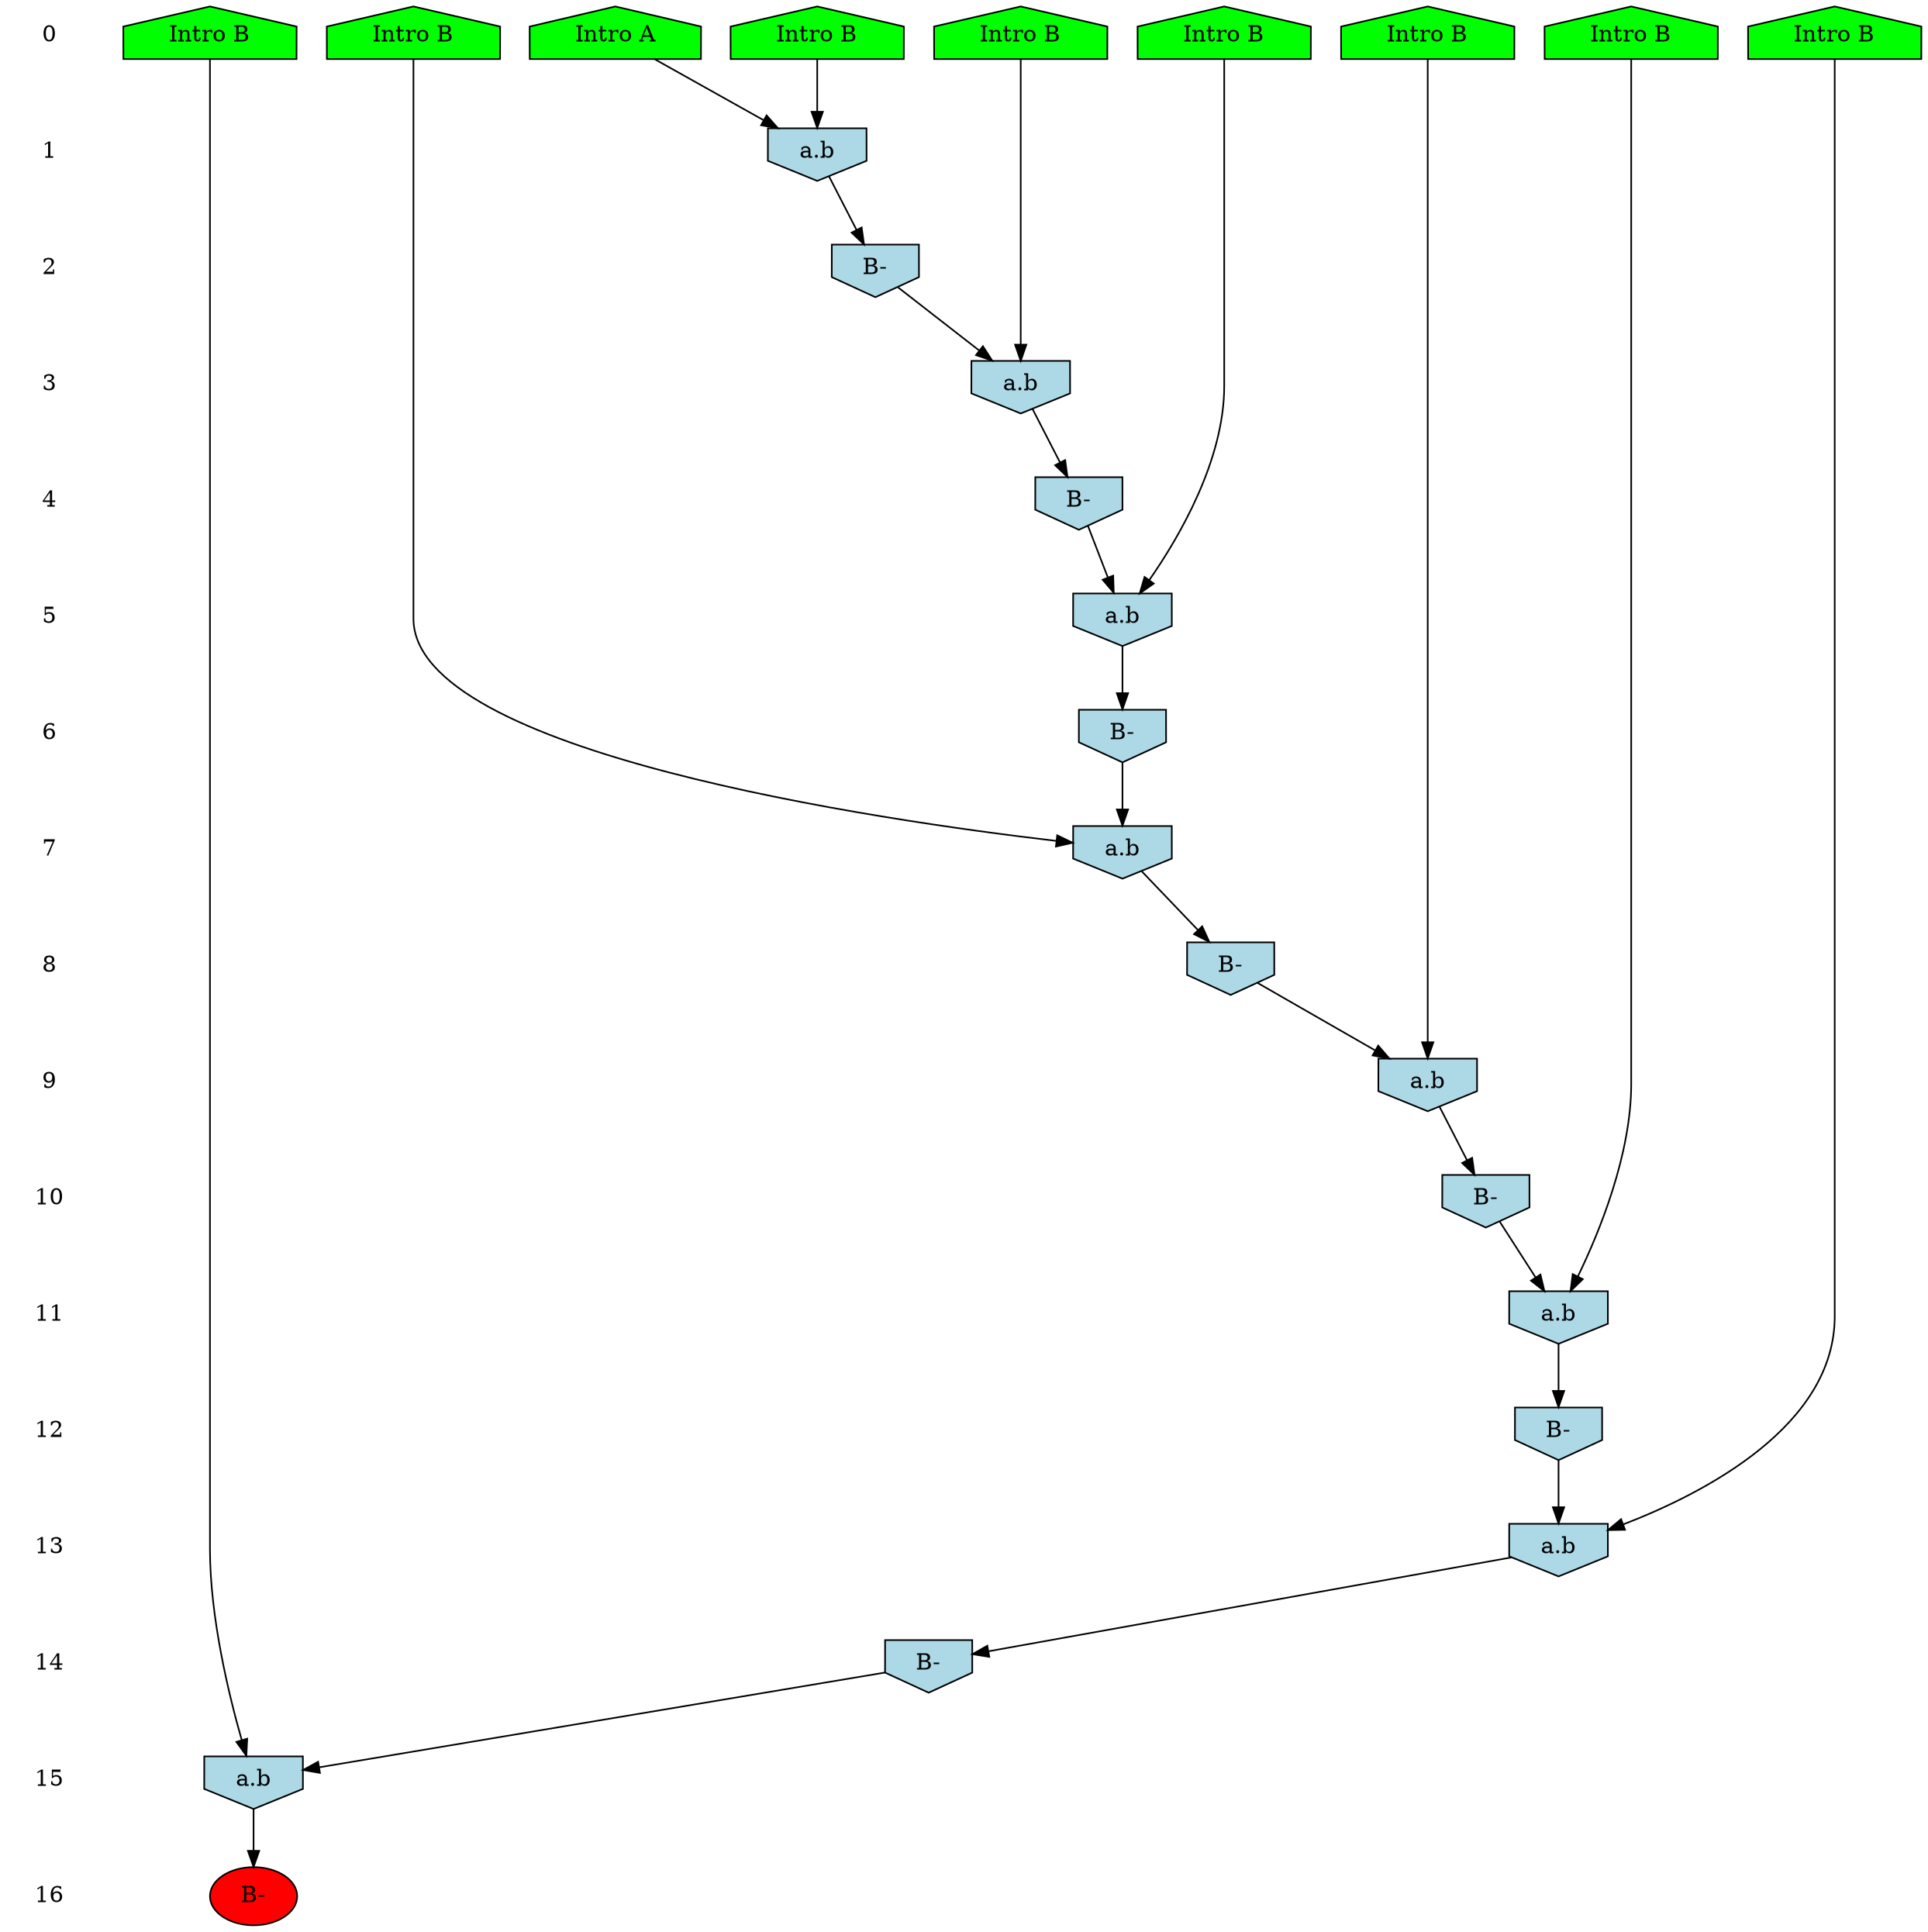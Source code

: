 /* Compression of 1 causal flows obtained in average at 1.078027E+01 t.u */
/* Compressed causal flows were: [8] */
digraph G{
 ranksep=.5 ; 
{ rank = same ; "0" [shape=plaintext] ; node_1 [label ="Intro B", shape=house, style=filled, fillcolor=green] ;
node_2 [label ="Intro B", shape=house, style=filled, fillcolor=green] ;
node_3 [label ="Intro B", shape=house, style=filled, fillcolor=green] ;
node_4 [label ="Intro B", shape=house, style=filled, fillcolor=green] ;
node_5 [label ="Intro B", shape=house, style=filled, fillcolor=green] ;
node_6 [label ="Intro B", shape=house, style=filled, fillcolor=green] ;
node_7 [label ="Intro B", shape=house, style=filled, fillcolor=green] ;
node_8 [label ="Intro B", shape=house, style=filled, fillcolor=green] ;
node_9 [label ="Intro A", shape=house, style=filled, fillcolor=green] ;
}
{ rank = same ; "1" [shape=plaintext] ; node_10 [label="a.b", shape=invhouse, style=filled, fillcolor = lightblue] ;
}
{ rank = same ; "2" [shape=plaintext] ; node_11 [label="B-", shape=invhouse, style=filled, fillcolor = lightblue] ;
}
{ rank = same ; "3" [shape=plaintext] ; node_12 [label="a.b", shape=invhouse, style=filled, fillcolor = lightblue] ;
}
{ rank = same ; "4" [shape=plaintext] ; node_13 [label="B-", shape=invhouse, style=filled, fillcolor = lightblue] ;
}
{ rank = same ; "5" [shape=plaintext] ; node_14 [label="a.b", shape=invhouse, style=filled, fillcolor = lightblue] ;
}
{ rank = same ; "6" [shape=plaintext] ; node_15 [label="B-", shape=invhouse, style=filled, fillcolor = lightblue] ;
}
{ rank = same ; "7" [shape=plaintext] ; node_16 [label="a.b", shape=invhouse, style=filled, fillcolor = lightblue] ;
}
{ rank = same ; "8" [shape=plaintext] ; node_17 [label="B-", shape=invhouse, style=filled, fillcolor = lightblue] ;
}
{ rank = same ; "9" [shape=plaintext] ; node_18 [label="a.b", shape=invhouse, style=filled, fillcolor = lightblue] ;
}
{ rank = same ; "10" [shape=plaintext] ; node_19 [label="B-", shape=invhouse, style=filled, fillcolor = lightblue] ;
}
{ rank = same ; "11" [shape=plaintext] ; node_20 [label="a.b", shape=invhouse, style=filled, fillcolor = lightblue] ;
}
{ rank = same ; "12" [shape=plaintext] ; node_21 [label="B-", shape=invhouse, style=filled, fillcolor = lightblue] ;
}
{ rank = same ; "13" [shape=plaintext] ; node_22 [label="a.b", shape=invhouse, style=filled, fillcolor = lightblue] ;
}
{ rank = same ; "14" [shape=plaintext] ; node_23 [label="B-", shape=invhouse, style=filled, fillcolor = lightblue] ;
}
{ rank = same ; "15" [shape=plaintext] ; node_24 [label="a.b", shape=invhouse, style=filled, fillcolor = lightblue] ;
}
{ rank = same ; "16" [shape=plaintext] ; node_25 [label ="B-", style=filled, fillcolor=red] ;
}
"0" -> "1" [style="invis"]; 
"1" -> "2" [style="invis"]; 
"2" -> "3" [style="invis"]; 
"3" -> "4" [style="invis"]; 
"4" -> "5" [style="invis"]; 
"5" -> "6" [style="invis"]; 
"6" -> "7" [style="invis"]; 
"7" -> "8" [style="invis"]; 
"8" -> "9" [style="invis"]; 
"9" -> "10" [style="invis"]; 
"10" -> "11" [style="invis"]; 
"11" -> "12" [style="invis"]; 
"12" -> "13" [style="invis"]; 
"13" -> "14" [style="invis"]; 
"14" -> "15" [style="invis"]; 
"15" -> "16" [style="invis"]; 
node_1 -> node_10
node_9 -> node_10
node_10 -> node_11
node_4 -> node_12
node_11 -> node_12
node_12 -> node_13
node_3 -> node_14
node_13 -> node_14
node_14 -> node_15
node_8 -> node_16
node_15 -> node_16
node_16 -> node_17
node_2 -> node_18
node_17 -> node_18
node_18 -> node_19
node_5 -> node_20
node_19 -> node_20
node_20 -> node_21
node_6 -> node_22
node_21 -> node_22
node_22 -> node_23
node_7 -> node_24
node_23 -> node_24
node_24 -> node_25
}
/*
 Dot generation time: 0.000457
*/